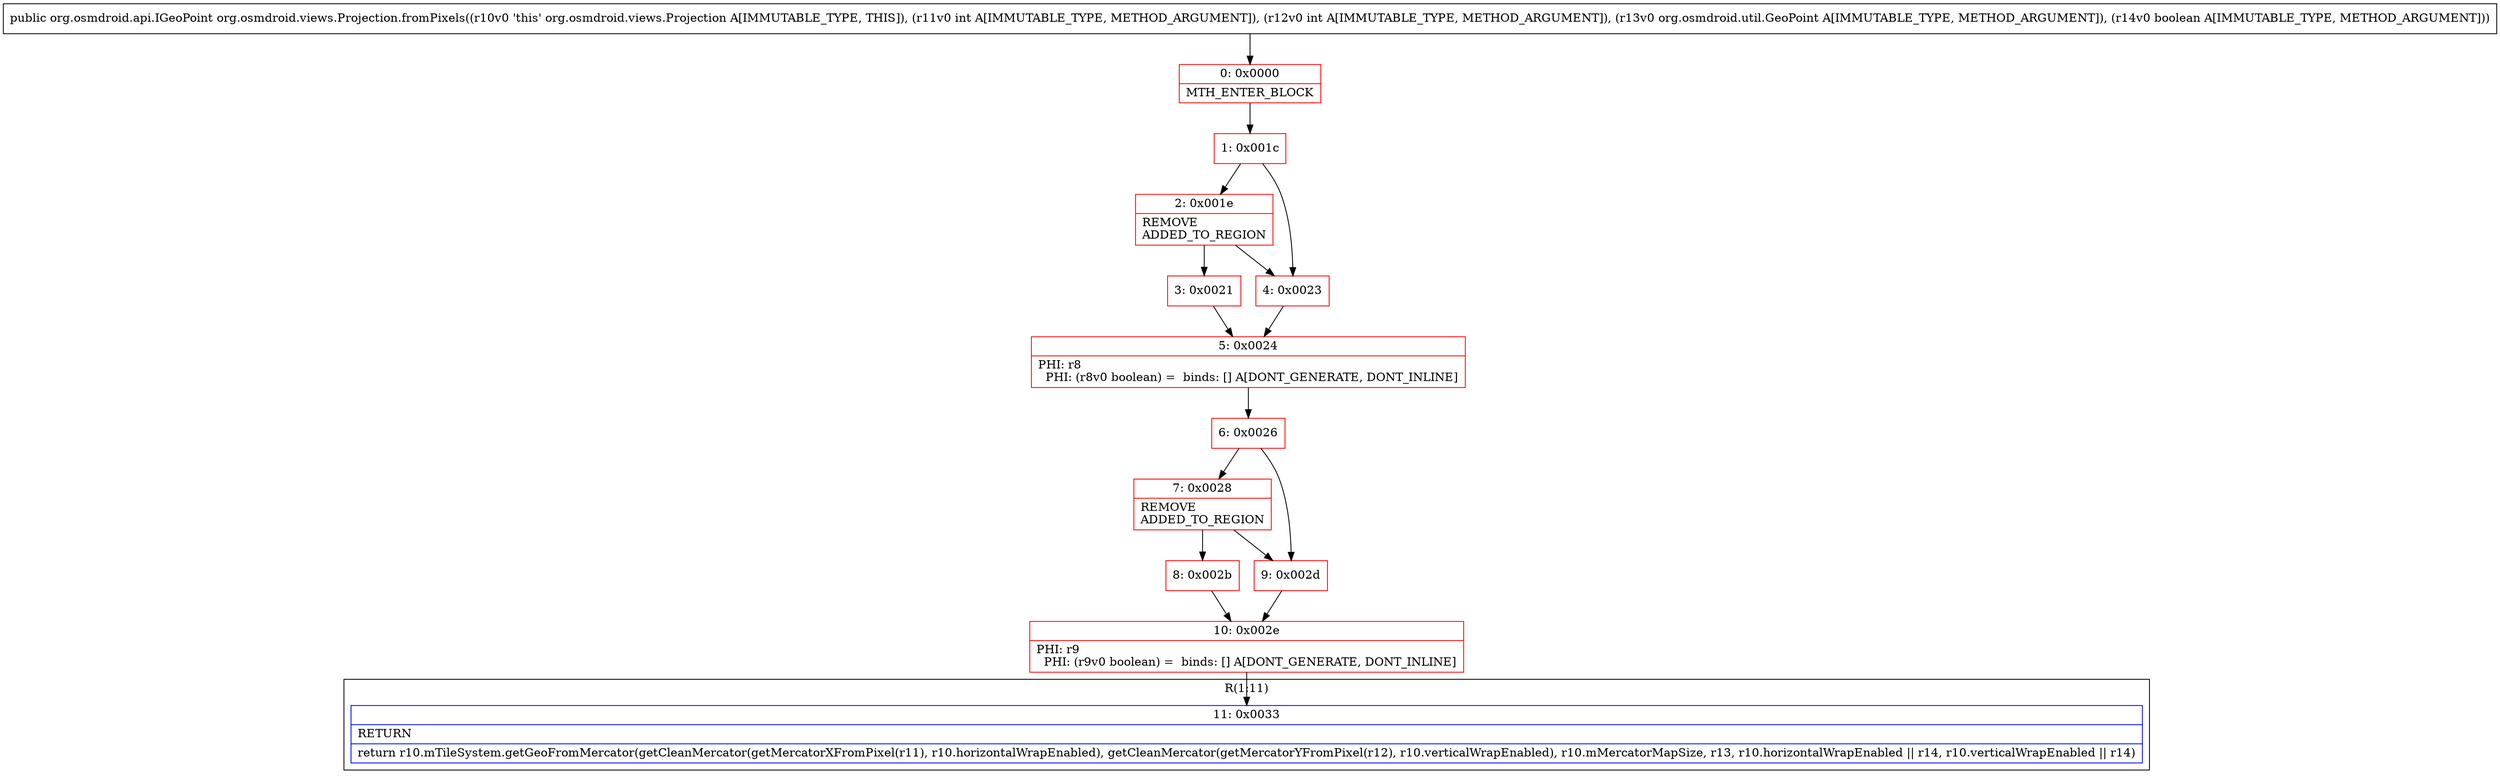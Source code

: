 digraph "CFG fororg.osmdroid.views.Projection.fromPixels(IILorg\/osmdroid\/util\/GeoPoint;Z)Lorg\/osmdroid\/api\/IGeoPoint;" {
subgraph cluster_Region_1229680300 {
label = "R(1:11)";
node [shape=record,color=blue];
Node_11 [shape=record,label="{11\:\ 0x0033|RETURN\l|return r10.mTileSystem.getGeoFromMercator(getCleanMercator(getMercatorXFromPixel(r11), r10.horizontalWrapEnabled), getCleanMercator(getMercatorYFromPixel(r12), r10.verticalWrapEnabled), r10.mMercatorMapSize, r13, r10.horizontalWrapEnabled \|\| r14, r10.verticalWrapEnabled \|\| r14)\l}"];
}
Node_0 [shape=record,color=red,label="{0\:\ 0x0000|MTH_ENTER_BLOCK\l}"];
Node_1 [shape=record,color=red,label="{1\:\ 0x001c}"];
Node_2 [shape=record,color=red,label="{2\:\ 0x001e|REMOVE\lADDED_TO_REGION\l}"];
Node_3 [shape=record,color=red,label="{3\:\ 0x0021}"];
Node_4 [shape=record,color=red,label="{4\:\ 0x0023}"];
Node_5 [shape=record,color=red,label="{5\:\ 0x0024|PHI: r8 \l  PHI: (r8v0 boolean) =  binds: [] A[DONT_GENERATE, DONT_INLINE]\l}"];
Node_6 [shape=record,color=red,label="{6\:\ 0x0026}"];
Node_7 [shape=record,color=red,label="{7\:\ 0x0028|REMOVE\lADDED_TO_REGION\l}"];
Node_8 [shape=record,color=red,label="{8\:\ 0x002b}"];
Node_9 [shape=record,color=red,label="{9\:\ 0x002d}"];
Node_10 [shape=record,color=red,label="{10\:\ 0x002e|PHI: r9 \l  PHI: (r9v0 boolean) =  binds: [] A[DONT_GENERATE, DONT_INLINE]\l}"];
MethodNode[shape=record,label="{public org.osmdroid.api.IGeoPoint org.osmdroid.views.Projection.fromPixels((r10v0 'this' org.osmdroid.views.Projection A[IMMUTABLE_TYPE, THIS]), (r11v0 int A[IMMUTABLE_TYPE, METHOD_ARGUMENT]), (r12v0 int A[IMMUTABLE_TYPE, METHOD_ARGUMENT]), (r13v0 org.osmdroid.util.GeoPoint A[IMMUTABLE_TYPE, METHOD_ARGUMENT]), (r14v0 boolean A[IMMUTABLE_TYPE, METHOD_ARGUMENT])) }"];
MethodNode -> Node_0;
Node_0 -> Node_1;
Node_1 -> Node_2;
Node_1 -> Node_4;
Node_2 -> Node_3;
Node_2 -> Node_4;
Node_3 -> Node_5;
Node_4 -> Node_5;
Node_5 -> Node_6;
Node_6 -> Node_7;
Node_6 -> Node_9;
Node_7 -> Node_8;
Node_7 -> Node_9;
Node_8 -> Node_10;
Node_9 -> Node_10;
Node_10 -> Node_11;
}

